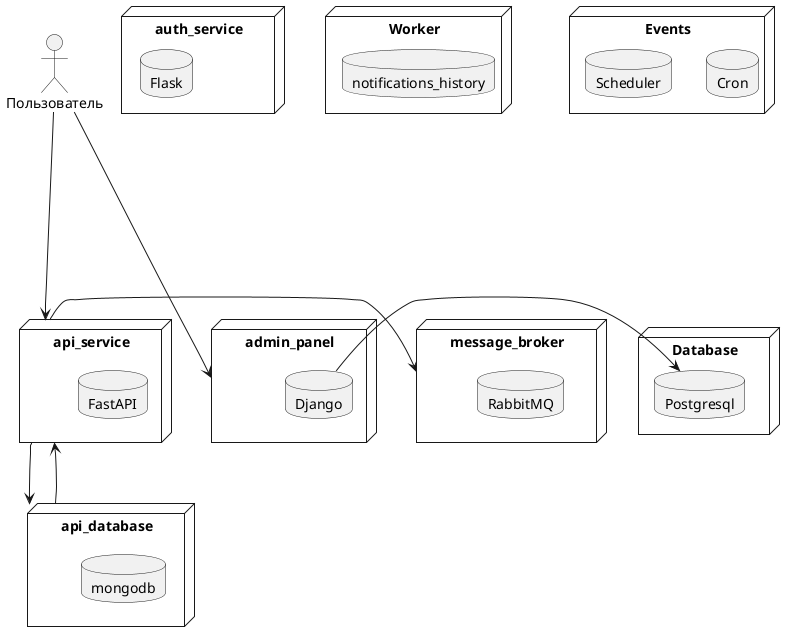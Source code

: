 @startuml
skinparam componentStyle uml2
actor Пользователь

node api_database {
    database mongodb
}

node message_broker {
    database RabbitMQ
}

node auth_service {
    database Flask
}

node api_service {
    database FastAPI
}

node admin_panel{
    database Django
}

node Database{
    database Postgresql
}

node Worker{
    database notifications_history
}

node Events {
    database Cron
    database Scheduler

}

Пользователь -down----> admin_panel
Пользователь -down----> api_service
api_service -down--> api_database
api_service -right---> message_broker
api_database -up--> api_service

Django -right-> Postgresql

@enduml
